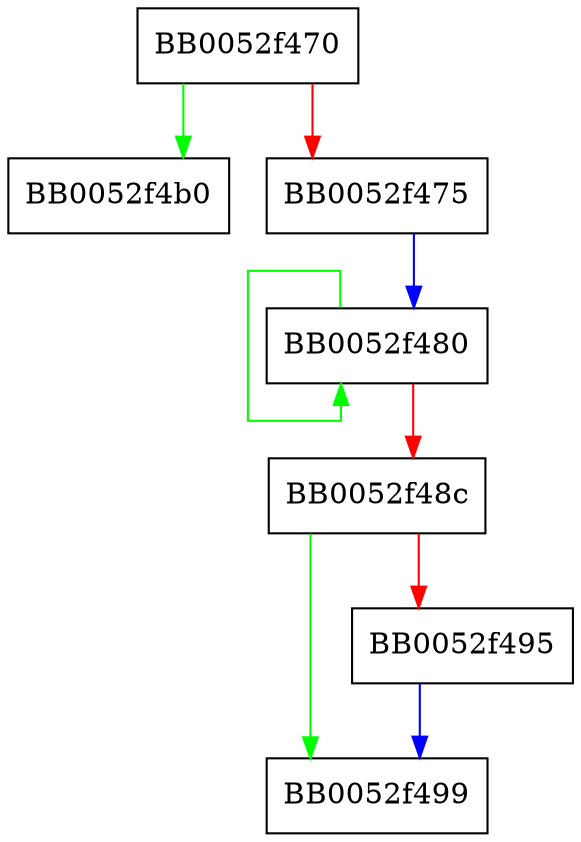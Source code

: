 digraph BIO_push {
  node [shape="box"];
  graph [splines=ortho];
  BB0052f470 -> BB0052f4b0 [color="green"];
  BB0052f470 -> BB0052f475 [color="red"];
  BB0052f475 -> BB0052f480 [color="blue"];
  BB0052f480 -> BB0052f480 [color="green"];
  BB0052f480 -> BB0052f48c [color="red"];
  BB0052f48c -> BB0052f499 [color="green"];
  BB0052f48c -> BB0052f495 [color="red"];
  BB0052f495 -> BB0052f499 [color="blue"];
}